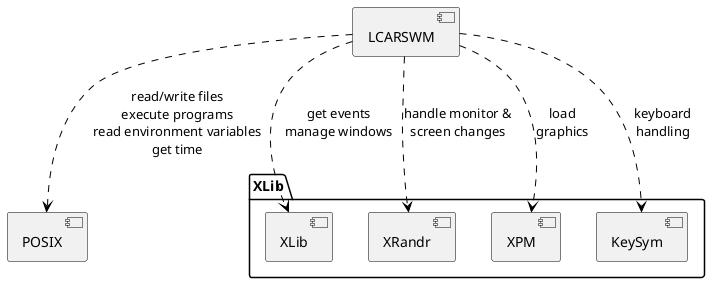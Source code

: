 @startuml
skinparam useBetaStyle true
skinparam componentStyle uml2

'not working yet but hopefully soon
<style>
    componentDiagram {
        LineColor #000

        component {
            LineColor #000
        }
    }
</style>

component LCARSWM

component POSIX

package "XLib" as XLibPackage {
    component XLib
    component XRandr
    component XPM
    component KeySym
}

LCARSWM ..> POSIX : read/write files\nexecute programs\nread environment variables\nget time

LCARSWM ..> XRandr : handle monitor &\nscreen changes
LCARSWM ..> XLib : get events\nmanage windows
LCARSWM ..> XPM : load\ngraphics
LCARSWM ..> KeySym : keyboard\nhandling

@enduml